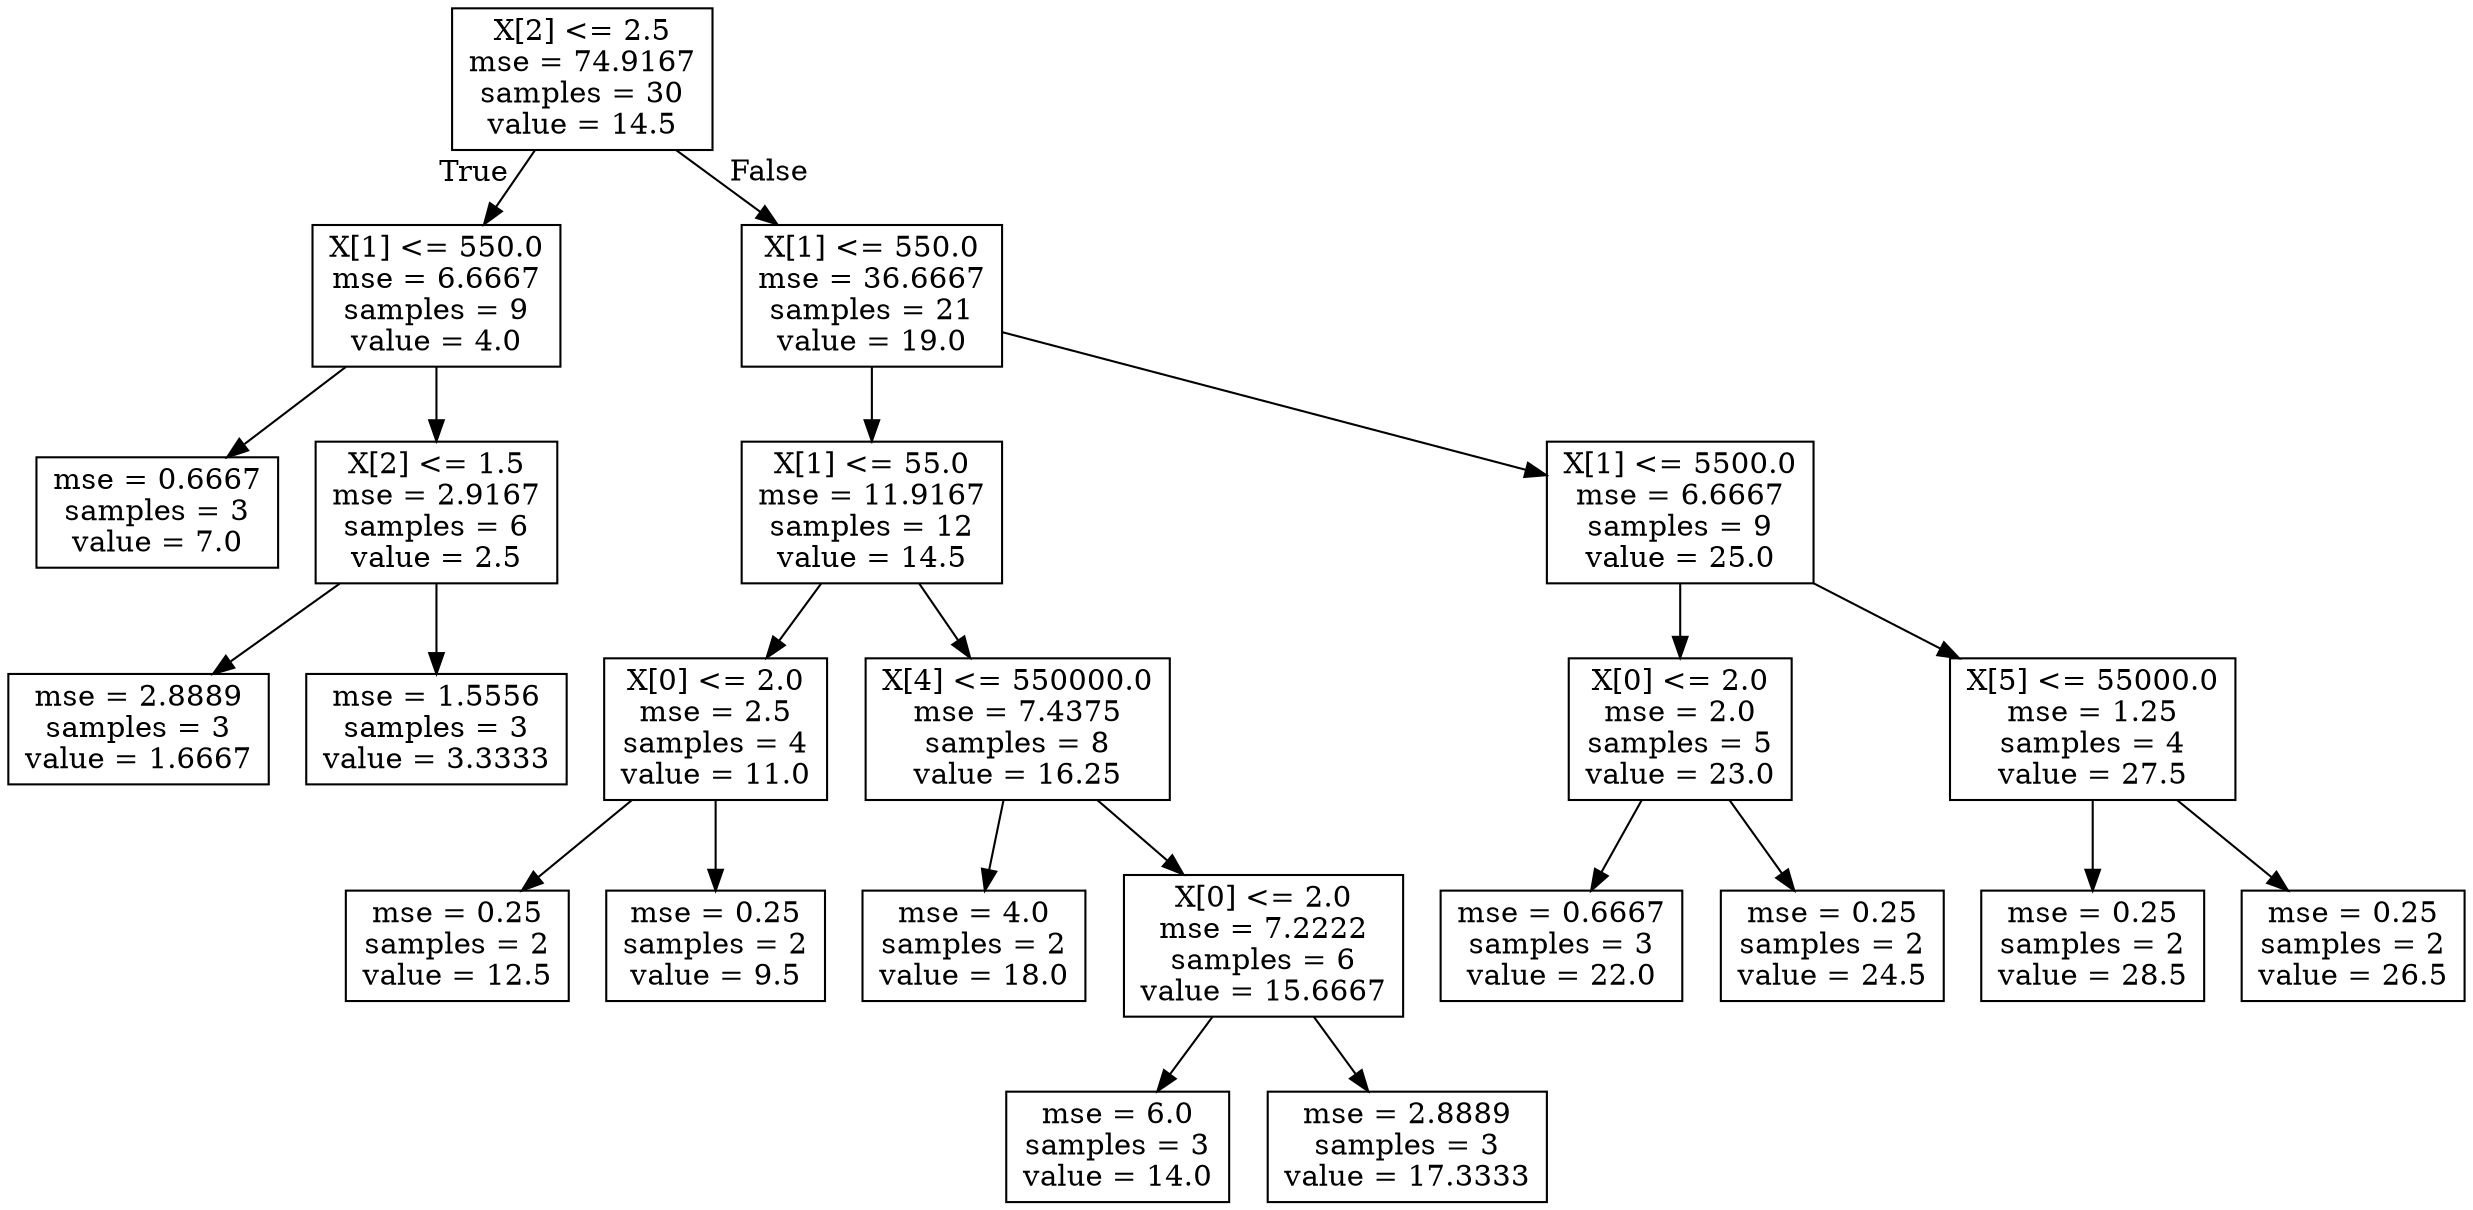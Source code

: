 digraph Tree {
node [shape=box] ;
0 [label="X[2] <= 2.5\nmse = 74.9167\nsamples = 30\nvalue = 14.5"] ;
1 [label="X[1] <= 550.0\nmse = 6.6667\nsamples = 9\nvalue = 4.0"] ;
0 -> 1 [labeldistance=2.5, labelangle=45, headlabel="True"] ;
2 [label="mse = 0.6667\nsamples = 3\nvalue = 7.0"] ;
1 -> 2 ;
3 [label="X[2] <= 1.5\nmse = 2.9167\nsamples = 6\nvalue = 2.5"] ;
1 -> 3 ;
4 [label="mse = 2.8889\nsamples = 3\nvalue = 1.6667"] ;
3 -> 4 ;
5 [label="mse = 1.5556\nsamples = 3\nvalue = 3.3333"] ;
3 -> 5 ;
6 [label="X[1] <= 550.0\nmse = 36.6667\nsamples = 21\nvalue = 19.0"] ;
0 -> 6 [labeldistance=2.5, labelangle=-45, headlabel="False"] ;
7 [label="X[1] <= 55.0\nmse = 11.9167\nsamples = 12\nvalue = 14.5"] ;
6 -> 7 ;
8 [label="X[0] <= 2.0\nmse = 2.5\nsamples = 4\nvalue = 11.0"] ;
7 -> 8 ;
9 [label="mse = 0.25\nsamples = 2\nvalue = 12.5"] ;
8 -> 9 ;
10 [label="mse = 0.25\nsamples = 2\nvalue = 9.5"] ;
8 -> 10 ;
11 [label="X[4] <= 550000.0\nmse = 7.4375\nsamples = 8\nvalue = 16.25"] ;
7 -> 11 ;
12 [label="mse = 4.0\nsamples = 2\nvalue = 18.0"] ;
11 -> 12 ;
13 [label="X[0] <= 2.0\nmse = 7.2222\nsamples = 6\nvalue = 15.6667"] ;
11 -> 13 ;
14 [label="mse = 6.0\nsamples = 3\nvalue = 14.0"] ;
13 -> 14 ;
15 [label="mse = 2.8889\nsamples = 3\nvalue = 17.3333"] ;
13 -> 15 ;
16 [label="X[1] <= 5500.0\nmse = 6.6667\nsamples = 9\nvalue = 25.0"] ;
6 -> 16 ;
17 [label="X[0] <= 2.0\nmse = 2.0\nsamples = 5\nvalue = 23.0"] ;
16 -> 17 ;
18 [label="mse = 0.6667\nsamples = 3\nvalue = 22.0"] ;
17 -> 18 ;
19 [label="mse = 0.25\nsamples = 2\nvalue = 24.5"] ;
17 -> 19 ;
20 [label="X[5] <= 55000.0\nmse = 1.25\nsamples = 4\nvalue = 27.5"] ;
16 -> 20 ;
21 [label="mse = 0.25\nsamples = 2\nvalue = 28.5"] ;
20 -> 21 ;
22 [label="mse = 0.25\nsamples = 2\nvalue = 26.5"] ;
20 -> 22 ;
}